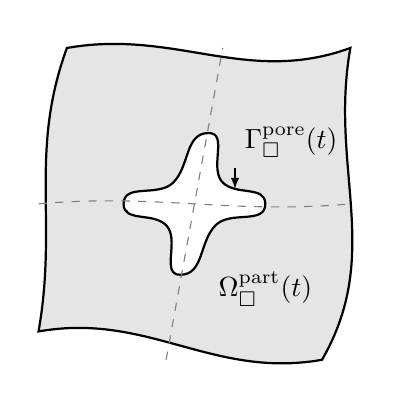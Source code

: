 \begin{tikzpicture}[>=latex,scale=1.8] % Use this to scale the image. Text is always normal-size
  \def\particleradius{1.05} % Adjust this to change the contact size.
  \draw[thick,fill=black!10,even odd rule] (0.9,-1.1) 
  	to[out=190,in=10] (-1.1,-0.9)
  	to[out=80,in=-110] (-0.9,1.1)
  	to[out=10,in=-160] (1.1,1.1)
  	to[out=-100,in=60] (0.9,-1.1) -- cycle
  	(-0.1,-0.5) to[out=180,in=-45] (-0.2,-0.15) to[out=135,in=-90]
  	(-0.5,0)    to[out=90,in=-135] (-0.15,0.15)  to[out=45,in=-180]  
  	(0.1,0.5)   to[out=0,in=135]   (0.2,0.15)   to[out=-45,in=90] coordinate[near start] (GammaF)
  	(0.5,0)     to[out=-90,in=45]  (0.15,-0.15)  to[out=-135,in=0] (-0.1,-0.5) -- cycle;
  % Markers
  \draw[dashed,gray] (-1.1,0) to[out=5,in=-175] (1.1,0) (-0.2,-1.1) -- (0.2,1.1);
  % Annotations
  \node at (0.5,-0.6) {$\Omega_\Box^{\mathrm{part}}(t)$};
  \draw[<-] (GammaF) -- +(0.00,0.15) node[above right] {$\Gamma_\Box^{\mathrm{pore}}(t)$};
\end{tikzpicture}